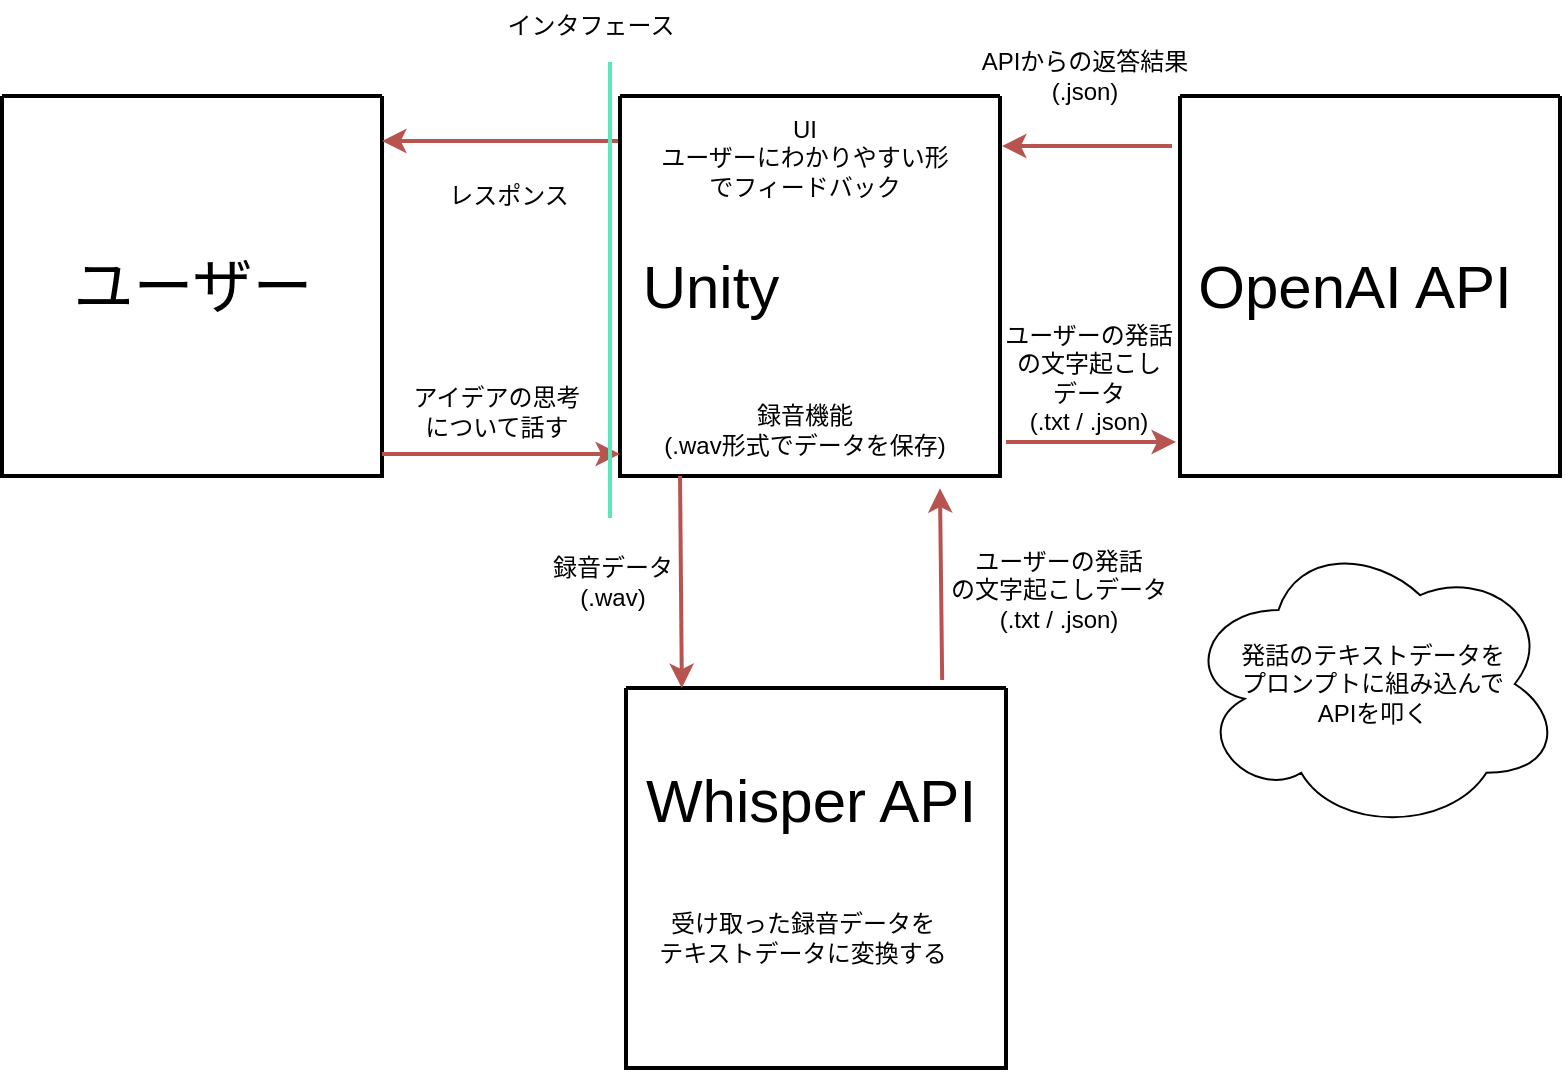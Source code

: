 <mxfile version="21.6.9" type="github">
  <diagram name="ページ1" id="ChkdRTG39IVX_a44MbCV">
    <mxGraphModel dx="896" dy="585" grid="0" gridSize="10" guides="1" tooltips="1" connect="1" arrows="1" fold="1" page="1" pageScale="1" pageWidth="827" pageHeight="1169" background="none" math="0" shadow="0">
      <root>
        <mxCell id="0" />
        <mxCell id="1" parent="0" />
        <mxCell id="quHQw7ab9JeJIt4lRpHH-1" value="" style="swimlane;startSize=0;strokeColor=default;swimlaneLine=1;strokeWidth=2;" vertex="1" parent="1">
          <mxGeometry x="24" y="258" width="190" height="190" as="geometry">
            <mxRectangle x="20" y="110" width="50" height="40" as="alternateBounds" />
          </mxGeometry>
        </mxCell>
        <mxCell id="quHQw7ab9JeJIt4lRpHH-2" value="&lt;font style=&quot;font-size: 30px;&quot;&gt;ユーザー&lt;/font&gt;" style="text;html=1;align=center;verticalAlign=middle;resizable=0;points=[];autosize=1;strokeColor=none;fillColor=none;" vertex="1" parent="quHQw7ab9JeJIt4lRpHH-1">
          <mxGeometry x="25" y="70" width="140" height="50" as="geometry" />
        </mxCell>
        <mxCell id="quHQw7ab9JeJIt4lRpHH-10" style="edgeStyle=orthogonalEdgeStyle;rounded=0;orthogonalLoop=1;jettySize=auto;html=1;exitX=0;exitY=0.25;exitDx=0;exitDy=0;entryX=1;entryY=0.25;entryDx=0;entryDy=0;strokeWidth=2;fillColor=#f8cecc;strokeColor=#b85450;" edge="1" parent="1">
          <mxGeometry relative="1" as="geometry">
            <mxPoint x="333" y="280.5" as="sourcePoint" />
            <mxPoint x="214" y="280.5" as="targetPoint" />
          </mxGeometry>
        </mxCell>
        <mxCell id="quHQw7ab9JeJIt4lRpHH-3" value="" style="swimlane;startSize=0;strokeColor=default;swimlaneLine=1;strokeWidth=2;" vertex="1" parent="1">
          <mxGeometry x="333" y="258" width="190" height="190" as="geometry">
            <mxRectangle x="20" y="110" width="50" height="40" as="alternateBounds" />
          </mxGeometry>
        </mxCell>
        <mxCell id="quHQw7ab9JeJIt4lRpHH-4" value="&lt;span style=&quot;font-size: 30px;&quot;&gt;Unity&lt;/span&gt;" style="text;html=1;align=center;verticalAlign=middle;resizable=0;points=[];autosize=1;strokeColor=none;fillColor=none;" vertex="1" parent="quHQw7ab9JeJIt4lRpHH-3">
          <mxGeometry y="70" width="90" height="50" as="geometry" />
        </mxCell>
        <mxCell id="quHQw7ab9JeJIt4lRpHH-17" value="録音機能&lt;br&gt;(.wav形式でデータを保存)" style="text;html=1;align=center;verticalAlign=middle;resizable=0;points=[];autosize=1;strokeColor=none;fillColor=none;" vertex="1" parent="quHQw7ab9JeJIt4lRpHH-3">
          <mxGeometry x="12" y="146" width="159" height="41" as="geometry" />
        </mxCell>
        <mxCell id="quHQw7ab9JeJIt4lRpHH-34" value="UI&lt;br&gt;ユーザーにわかりやすい形&lt;br&gt;でフィードバック" style="text;html=1;align=center;verticalAlign=middle;resizable=0;points=[];autosize=1;strokeColor=none;fillColor=none;" vertex="1" parent="quHQw7ab9JeJIt4lRpHH-3">
          <mxGeometry x="11" y="3" width="161" height="55" as="geometry" />
        </mxCell>
        <mxCell id="quHQw7ab9JeJIt4lRpHH-5" value="" style="swimlane;startSize=0;strokeColor=default;swimlaneLine=1;strokeWidth=2;" vertex="1" parent="1">
          <mxGeometry x="613" y="258" width="190" height="190" as="geometry">
            <mxRectangle x="20" y="110" width="50" height="40" as="alternateBounds" />
          </mxGeometry>
        </mxCell>
        <mxCell id="quHQw7ab9JeJIt4lRpHH-6" value="&lt;span style=&quot;font-size: 30px;&quot;&gt;OpenAI API&lt;/span&gt;" style="text;html=1;align=center;verticalAlign=middle;resizable=0;points=[];autosize=1;strokeColor=none;fillColor=none;" vertex="1" parent="quHQw7ab9JeJIt4lRpHH-5">
          <mxGeometry x="-3" y="70" width="180" height="50" as="geometry" />
        </mxCell>
        <mxCell id="quHQw7ab9JeJIt4lRpHH-25" value="ユーザーの発話&lt;br&gt;の文字起こし&lt;br&gt;データ&lt;br&gt;(.txt / .json)" style="text;html=1;align=center;verticalAlign=middle;resizable=0;points=[];autosize=1;strokeColor=none;fillColor=none;" vertex="1" parent="quHQw7ab9JeJIt4lRpHH-5">
          <mxGeometry x="-97" y="106" width="101" height="70" as="geometry" />
        </mxCell>
        <mxCell id="quHQw7ab9JeJIt4lRpHH-11" value="アイデアの思考&lt;br&gt;について話す" style="text;html=1;align=center;verticalAlign=middle;resizable=0;points=[];autosize=1;strokeColor=none;fillColor=none;" vertex="1" parent="1">
          <mxGeometry x="220" y="395" width="101" height="41" as="geometry" />
        </mxCell>
        <mxCell id="quHQw7ab9JeJIt4lRpHH-12" value="" style="endArrow=classic;html=1;rounded=0;entryX=0;entryY=0.942;entryDx=0;entryDy=0;entryPerimeter=0;fillColor=#f8cecc;strokeColor=#b85450;strokeWidth=2;" edge="1" parent="1" target="quHQw7ab9JeJIt4lRpHH-3">
          <mxGeometry width="50" height="50" relative="1" as="geometry">
            <mxPoint x="214" y="437" as="sourcePoint" />
            <mxPoint x="264" y="387" as="targetPoint" />
          </mxGeometry>
        </mxCell>
        <mxCell id="quHQw7ab9JeJIt4lRpHH-13" value="" style="swimlane;startSize=0;strokeColor=default;swimlaneLine=1;strokeWidth=2;" vertex="1" parent="1">
          <mxGeometry x="336" y="554" width="190" height="190" as="geometry">
            <mxRectangle x="20" y="110" width="50" height="40" as="alternateBounds" />
          </mxGeometry>
        </mxCell>
        <mxCell id="quHQw7ab9JeJIt4lRpHH-14" value="&lt;span style=&quot;font-size: 30px;&quot;&gt;Whisper API&lt;/span&gt;" style="text;html=1;align=center;verticalAlign=middle;resizable=0;points=[];autosize=1;strokeColor=none;fillColor=none;" vertex="1" parent="quHQw7ab9JeJIt4lRpHH-13">
          <mxGeometry x="0.5" y="32" width="183" height="48" as="geometry" />
        </mxCell>
        <mxCell id="quHQw7ab9JeJIt4lRpHH-15" value="" style="endArrow=classic;html=1;rounded=0;entryX=0.147;entryY=0;entryDx=0;entryDy=0;entryPerimeter=0;exitX=0.158;exitY=1;exitDx=0;exitDy=0;exitPerimeter=0;fillColor=#f8cecc;strokeColor=#b85450;strokeWidth=2;" edge="1" parent="1" source="quHQw7ab9JeJIt4lRpHH-3" target="quHQw7ab9JeJIt4lRpHH-13">
          <mxGeometry width="50" height="50" relative="1" as="geometry">
            <mxPoint x="414" y="459" as="sourcePoint" />
            <mxPoint x="464" y="409" as="targetPoint" />
          </mxGeometry>
        </mxCell>
        <mxCell id="quHQw7ab9JeJIt4lRpHH-18" value="録音データ&lt;br&gt;(.wav)" style="text;html=1;align=center;verticalAlign=middle;resizable=0;points=[];autosize=1;strokeColor=none;fillColor=none;" vertex="1" parent="1">
          <mxGeometry x="290" y="480" width="78" height="41" as="geometry" />
        </mxCell>
        <mxCell id="quHQw7ab9JeJIt4lRpHH-19" value="" style="endArrow=classic;html=1;rounded=0;exitX=0.832;exitY=-0.021;exitDx=0;exitDy=0;exitPerimeter=0;entryX=0.842;entryY=1.032;entryDx=0;entryDy=0;entryPerimeter=0;fillColor=#f8cecc;strokeColor=#b85450;strokeWidth=2;" edge="1" parent="1" source="quHQw7ab9JeJIt4lRpHH-13" target="quHQw7ab9JeJIt4lRpHH-3">
          <mxGeometry width="50" height="50" relative="1" as="geometry">
            <mxPoint x="414" y="459" as="sourcePoint" />
            <mxPoint x="464" y="409" as="targetPoint" />
          </mxGeometry>
        </mxCell>
        <mxCell id="quHQw7ab9JeJIt4lRpHH-20" value="ユーザーの発話&lt;br&gt;の文字起こしデータ&lt;br&gt;(.txt / .json)" style="text;html=1;align=center;verticalAlign=middle;resizable=0;points=[];autosize=1;strokeColor=none;fillColor=none;" vertex="1" parent="1">
          <mxGeometry x="489" y="477" width="126" height="55" as="geometry" />
        </mxCell>
        <mxCell id="quHQw7ab9JeJIt4lRpHH-21" value="受け取った録音データを&lt;br&gt;テキストデータに変換する" style="text;html=1;align=center;verticalAlign=middle;resizable=0;points=[];autosize=1;strokeColor=none;fillColor=none;" vertex="1" parent="1">
          <mxGeometry x="343" y="658" width="161" height="41" as="geometry" />
        </mxCell>
        <mxCell id="quHQw7ab9JeJIt4lRpHH-22" style="edgeStyle=orthogonalEdgeStyle;rounded=0;orthogonalLoop=1;jettySize=auto;html=1;entryX=1;entryY=0.25;entryDx=0;entryDy=0;strokeWidth=2;fillColor=#f8cecc;strokeColor=#b85450;" edge="1" parent="1">
          <mxGeometry relative="1" as="geometry">
            <mxPoint x="609" y="283" as="sourcePoint" />
            <mxPoint x="524" y="283" as="targetPoint" />
          </mxGeometry>
        </mxCell>
        <mxCell id="quHQw7ab9JeJIt4lRpHH-23" value="" style="endArrow=classic;html=1;rounded=0;fillColor=#f8cecc;strokeColor=#b85450;strokeWidth=2;" edge="1" parent="1">
          <mxGeometry width="50" height="50" relative="1" as="geometry">
            <mxPoint x="526" y="431" as="sourcePoint" />
            <mxPoint x="611" y="431" as="targetPoint" />
          </mxGeometry>
        </mxCell>
        <mxCell id="quHQw7ab9JeJIt4lRpHH-24" value="レスポンス" style="text;html=1;align=center;verticalAlign=middle;resizable=0;points=[];autosize=1;strokeColor=none;fillColor=none;" vertex="1" parent="1">
          <mxGeometry x="238" y="295" width="77" height="26" as="geometry" />
        </mxCell>
        <mxCell id="quHQw7ab9JeJIt4lRpHH-29" value="発話のテキストデータを&lt;br&gt;プロンプトに組み込んで&lt;br&gt;APIを叩く" style="ellipse;shape=cloud;whiteSpace=wrap;html=1;" vertex="1" parent="1">
          <mxGeometry x="615" y="478" width="189" height="148" as="geometry" />
        </mxCell>
        <mxCell id="quHQw7ab9JeJIt4lRpHH-30" value="" style="endArrow=none;html=1;rounded=0;strokeWidth=2;strokeColor=#5ce6bc;" edge="1" parent="1">
          <mxGeometry width="50" height="50" relative="1" as="geometry">
            <mxPoint x="328" y="469" as="sourcePoint" />
            <mxPoint x="328" y="241" as="targetPoint" />
          </mxGeometry>
        </mxCell>
        <mxCell id="quHQw7ab9JeJIt4lRpHH-31" value="インタフェース" style="text;html=1;align=center;verticalAlign=middle;resizable=0;points=[];autosize=1;strokeColor=none;fillColor=none;" vertex="1" parent="1">
          <mxGeometry x="267" y="210" width="101" height="26" as="geometry" />
        </mxCell>
        <mxCell id="quHQw7ab9JeJIt4lRpHH-33" value="APIからの返答結果&lt;br&gt;(.json)" style="text;html=1;align=center;verticalAlign=middle;resizable=0;points=[];autosize=1;strokeColor=none;fillColor=none;" vertex="1" parent="1">
          <mxGeometry x="504" y="227" width="121" height="41" as="geometry" />
        </mxCell>
      </root>
    </mxGraphModel>
  </diagram>
</mxfile>
